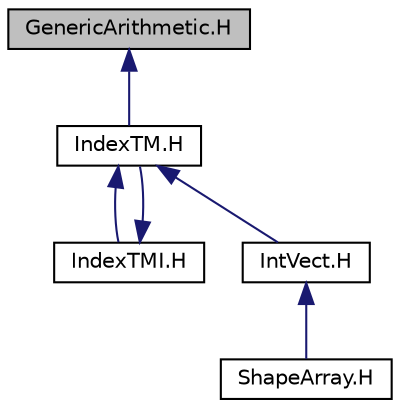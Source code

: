 digraph "GenericArithmetic.H"
{
  edge [fontname="Helvetica",fontsize="10",labelfontname="Helvetica",labelfontsize="10"];
  node [fontname="Helvetica",fontsize="10",shape=record];
  Node5 [label="GenericArithmetic.H",height=0.2,width=0.4,color="black", fillcolor="grey75", style="filled", fontcolor="black"];
  Node5 -> Node6 [dir="back",color="midnightblue",fontsize="10",style="solid",fontname="Helvetica"];
  Node6 [label="IndexTM.H",height=0.2,width=0.4,color="black", fillcolor="white", style="filled",URL="$IndexTM_8H.html"];
  Node6 -> Node7 [dir="back",color="midnightblue",fontsize="10",style="solid",fontname="Helvetica"];
  Node7 [label="IndexTMI.H",height=0.2,width=0.4,color="black", fillcolor="white", style="filled",URL="$IndexTMI_8H.html"];
  Node7 -> Node6 [dir="back",color="midnightblue",fontsize="10",style="solid",fontname="Helvetica"];
  Node6 -> Node8 [dir="back",color="midnightblue",fontsize="10",style="solid",fontname="Helvetica"];
  Node8 [label="IntVect.H",height=0.2,width=0.4,color="black", fillcolor="white", style="filled",URL="$IntVect_8H.html"];
  Node8 -> Node9 [dir="back",color="midnightblue",fontsize="10",style="solid",fontname="Helvetica"];
  Node9 [label="ShapeArray.H",height=0.2,width=0.4,color="black", fillcolor="white", style="filled",URL="$ShapeArray_8H.html"];
}
